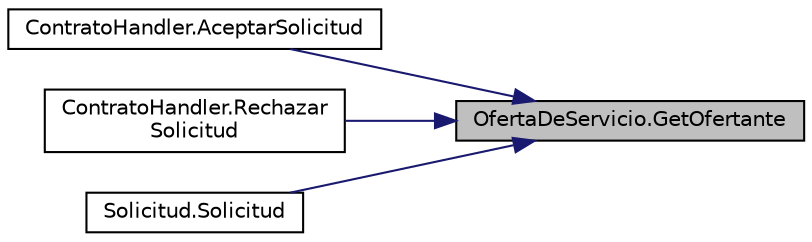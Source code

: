 digraph "OfertaDeServicio.GetOfertante"
{
 // INTERACTIVE_SVG=YES
 // LATEX_PDF_SIZE
  edge [fontname="Helvetica",fontsize="10",labelfontname="Helvetica",labelfontsize="10"];
  node [fontname="Helvetica",fontsize="10",shape=record];
  rankdir="RL";
  Node1 [label="OfertaDeServicio.GetOfertante",height=0.2,width=0.4,color="black", fillcolor="grey75", style="filled", fontcolor="black",tooltip="Método para obtener NickName de Ofertante."];
  Node1 -> Node2 [dir="back",color="midnightblue",fontsize="10",style="solid",fontname="Helvetica"];
  Node2 [label="ContratoHandler.AceptarSolicitud",height=0.2,width=0.4,color="black", fillcolor="white", style="filled",URL="$classContratoHandler.html#aede7ccf40d71e2f9f2563103a6ebc4d8",tooltip="Método para aceptar una solicitud."];
  Node1 -> Node3 [dir="back",color="midnightblue",fontsize="10",style="solid",fontname="Helvetica"];
  Node3 [label="ContratoHandler.Rechazar\lSolicitud",height=0.2,width=0.4,color="black", fillcolor="white", style="filled",URL="$classContratoHandler.html#a22c683b52c1a747fb0c9f2f1b22974f8",tooltip="Método para rechazar una solicitud."];
  Node1 -> Node4 [dir="back",color="midnightblue",fontsize="10",style="solid",fontname="Helvetica"];
  Node4 [label="Solicitud.Solicitud",height=0.2,width=0.4,color="black", fillcolor="white", style="filled",URL="$classSolicitud.html#a73b740d3576bc86a4991b51e2b69a797",tooltip="Constructor de la clase Solicitud."];
}
